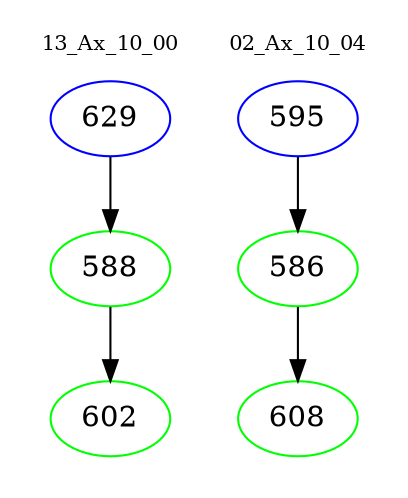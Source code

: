 digraph{
subgraph cluster_0 {
color = white
label = "13_Ax_10_00";
fontsize=10;
T0_629 [label="629", color="blue"]
T0_629 -> T0_588 [color="black"]
T0_588 [label="588", color="green"]
T0_588 -> T0_602 [color="black"]
T0_602 [label="602", color="green"]
}
subgraph cluster_1 {
color = white
label = "02_Ax_10_04";
fontsize=10;
T1_595 [label="595", color="blue"]
T1_595 -> T1_586 [color="black"]
T1_586 [label="586", color="green"]
T1_586 -> T1_608 [color="black"]
T1_608 [label="608", color="green"]
}
}
